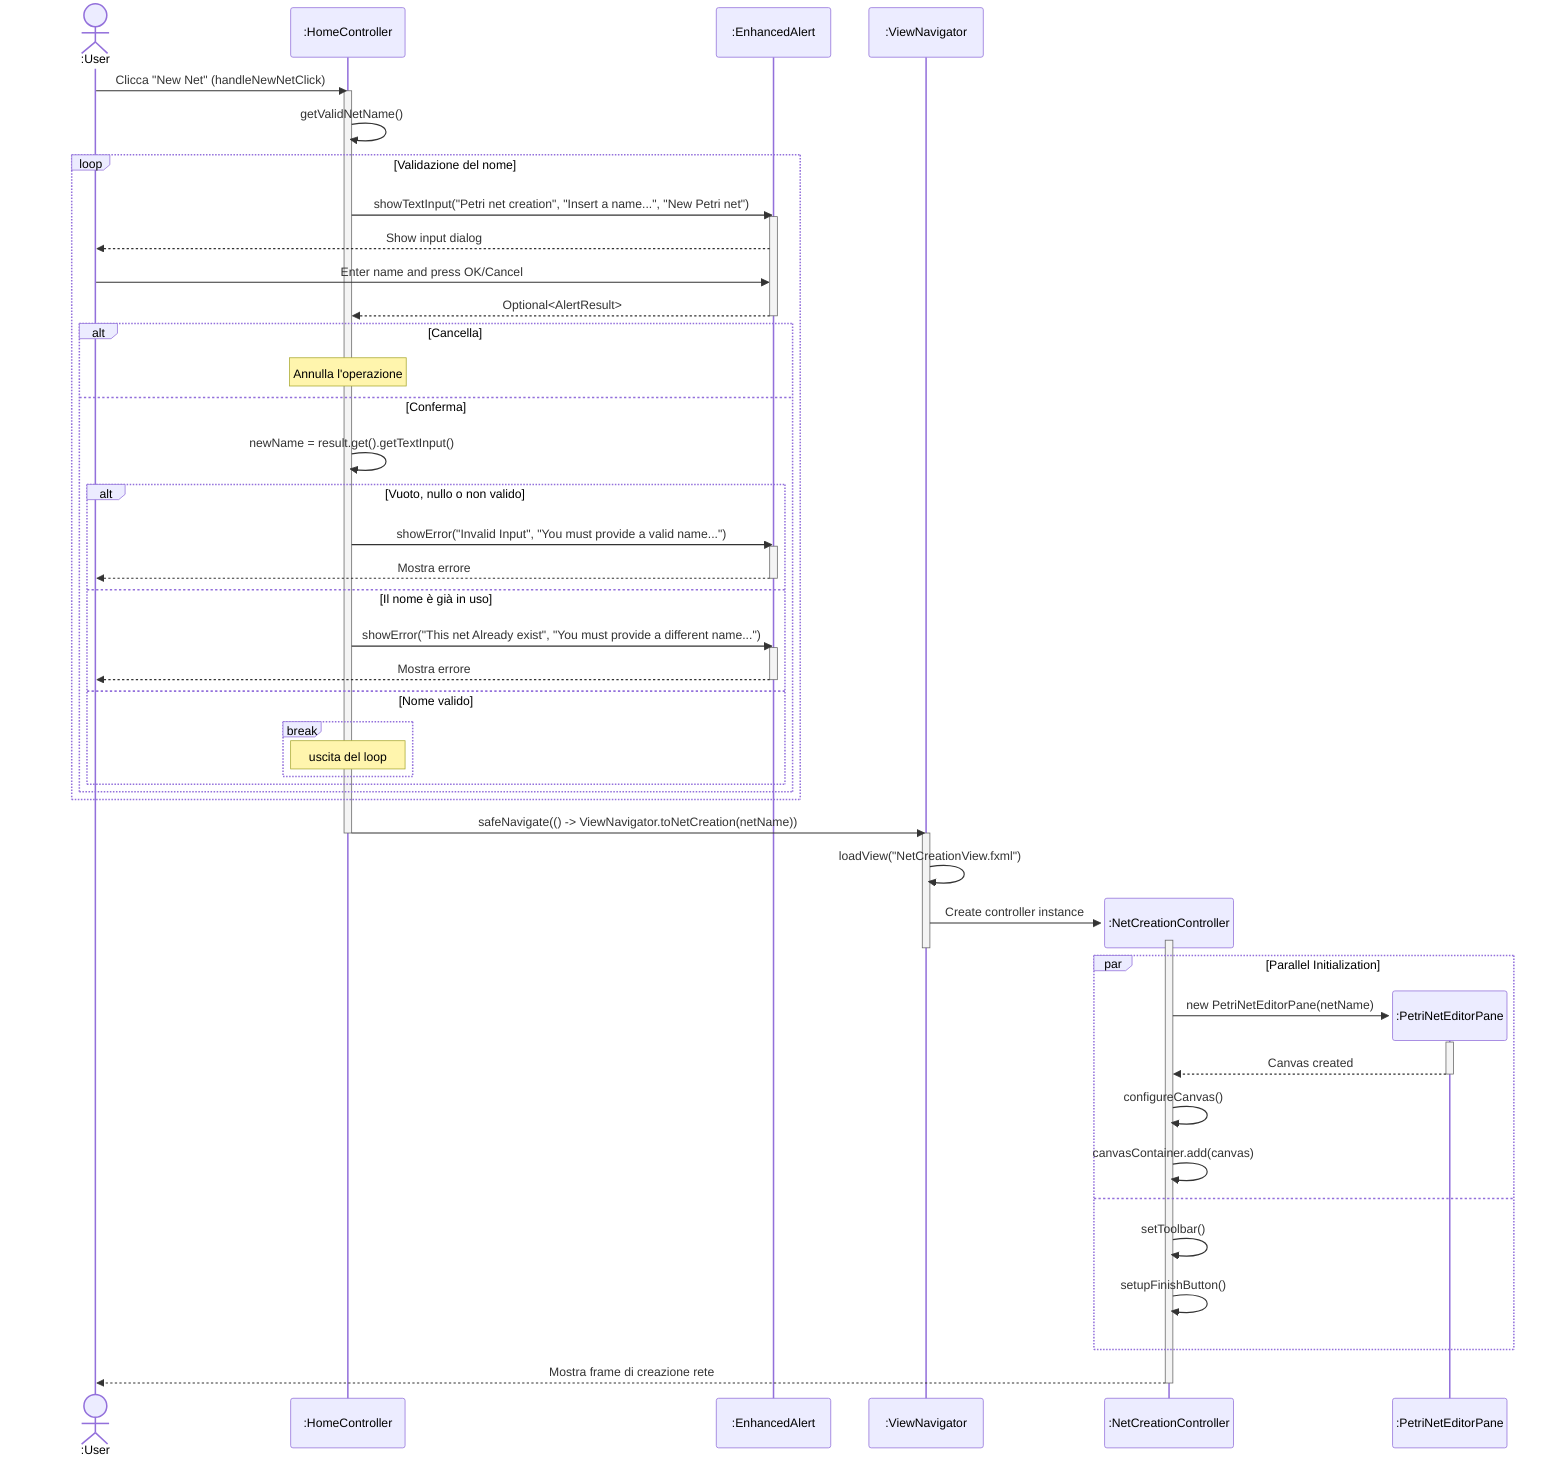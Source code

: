 sequenceDiagram
    actor User as :User
    participant HC as :HomeController
    participant EA as :EnhancedAlert
    participant VN as :ViewNavigator
    
    User->>HC: Clicca "New Net" (handleNewNetClick)
    activate HC
    
    HC->>HC: getValidNetName()
    
    loop Validazione del nome
        HC->>EA: showTextInput("Petri net creation", "Insert a name...", "New Petri net")
        activate EA
        EA-->>User: Show input dialog
        User->>EA: Enter name and press OK/Cancel
        EA-->>HC: Optional<AlertResult>
        deactivate EA
        
        alt Cancella
            Note over HC: Annulla l'operazione
        else Conferma
            HC->>HC: newName = result.get().getTextInput()
            
            alt Vuoto, nullo o non valido
                HC->>EA: showError("Invalid Input", "You must provide a valid name...")
                activate EA
                EA-->>User: Mostra errore
                deactivate EA
                else Il nome è già in uso
                    HC->>EA: showError("This net Already exist", "You must provide a different name...")
                    activate EA
                    EA-->>User: Mostra errore
                    deactivate EA
                else Nome valido
                break
                    Note over HC: uscita del loop
                end
            end
        end
    end
    
    HC->>VN: safeNavigate(() -> ViewNavigator.toNetCreation(netName))
    deactivate HC

    activate VN
    VN->>VN: loadView("NetCreationView.fxml")
    create participant NCC as :NetCreationController
    VN->>NCC: Create controller instance
    activate NCC

    deactivate VN





    par Parallel Initialization
        create participant Canvas as :PetriNetEditorPane
        NCC->>Canvas: new PetriNetEditorPane(netName)
        activate Canvas
        Canvas-->>NCC: Canvas created
        deactivate Canvas
        NCC->>NCC: configureCanvas()
        NCC->>NCC: canvasContainer.add(canvas)
    and
        NCC->>NCC: setToolbar()
        NCC->>NCC: setupFinishButton()
    end

    NCC-->>User: Mostra frame di creazione rete
    deactivate NCC